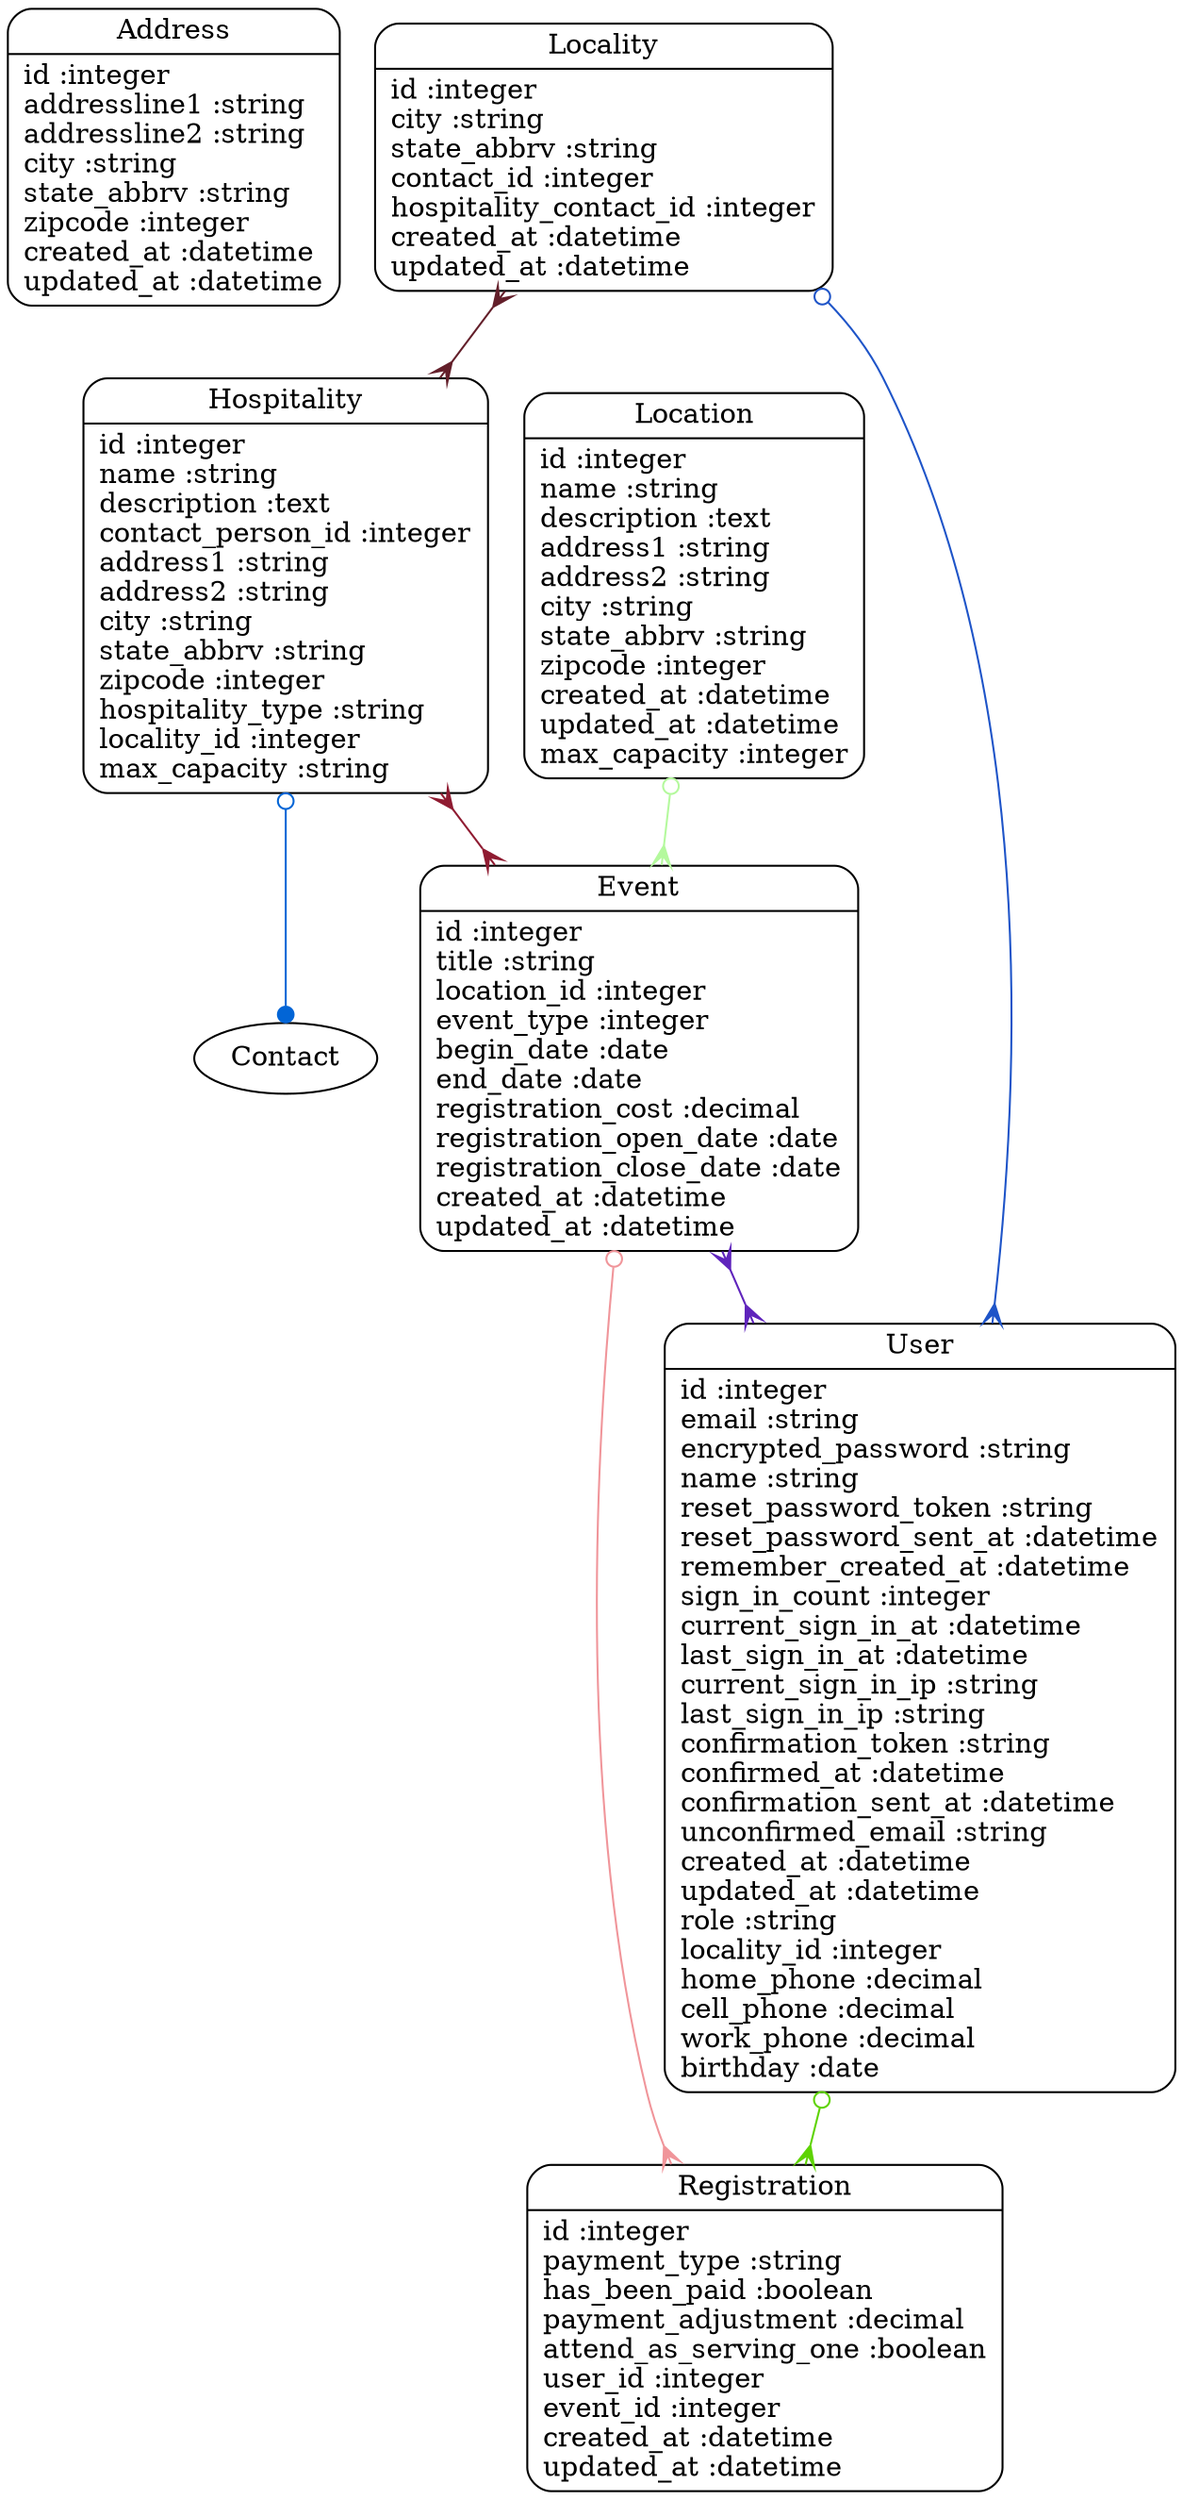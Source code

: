 digraph models_diagram {
	graph[overlap=false, splines=true]
	"Address" [shape=Mrecord, label="{Address|id :integer\laddressline1 :string\laddressline2 :string\lcity :string\lstate_abbrv :string\lzipcode :integer\lcreated_at :datetime\lupdated_at :datetime\l}"]
	"Event" [shape=Mrecord, label="{Event|id :integer\ltitle :string\llocation_id :integer\levent_type :integer\lbegin_date :date\lend_date :date\lregistration_cost :decimal\lregistration_open_date :date\lregistration_close_date :date\lcreated_at :datetime\lupdated_at :datetime\l}"]
	"Hospitality" [shape=Mrecord, label="{Hospitality|id :integer\lname :string\ldescription :text\lcontact_person_id :integer\laddress1 :string\laddress2 :string\lcity :string\lstate_abbrv :string\lzipcode :integer\lhospitality_type :string\llocality_id :integer\lmax_capacity :string\l}"]
	"Locality" [shape=Mrecord, label="{Locality|id :integer\lcity :string\lstate_abbrv :string\lcontact_id :integer\lhospitality_contact_id :integer\lcreated_at :datetime\lupdated_at :datetime\l}"]
	"Location" [shape=Mrecord, label="{Location|id :integer\lname :string\ldescription :text\laddress1 :string\laddress2 :string\lcity :string\lstate_abbrv :string\lzipcode :integer\lcreated_at :datetime\lupdated_at :datetime\lmax_capacity :integer\l}"]
	"Registration" [shape=Mrecord, label="{Registration|id :integer\lpayment_type :string\lhas_been_paid :boolean\lpayment_adjustment :decimal\lattend_as_serving_one :boolean\luser_id :integer\levent_id :integer\lcreated_at :datetime\lupdated_at :datetime\l}"]
	"User" [shape=Mrecord, label="{User|id :integer\lemail :string\lencrypted_password :string\lname :string\lreset_password_token :string\lreset_password_sent_at :datetime\lremember_created_at :datetime\lsign_in_count :integer\lcurrent_sign_in_at :datetime\llast_sign_in_at :datetime\lcurrent_sign_in_ip :string\llast_sign_in_ip :string\lconfirmation_token :string\lconfirmed_at :datetime\lconfirmation_sent_at :datetime\lunconfirmed_email :string\lcreated_at :datetime\lupdated_at :datetime\lrole :string\llocality_id :integer\lhome_phone :decimal\lcell_phone :decimal\lwork_phone :decimal\lbirthday :date\l}"]
	"Event" -> "Registration" [arrowtail=odot, arrowhead=crow, dir=both color="#F0959A"]
	"Event" -> "User" [arrowtail=crow, arrowhead=crow, dir=both color="#5F24BC"]
	"Hospitality" -> "Event" [arrowtail=crow, arrowhead=crow, dir=both color="#8F1B31"]
	"Hospitality" -> "Contact" [arrowtail=odot, arrowhead=dot, dir=both color="#0265D6"]
	"Locality" -> "User" [arrowtail=odot, arrowhead=crow, dir=both color="#1E54C8"]
	"Locality" -> "Hospitality" [arrowtail=crow, arrowhead=crow, dir=both color="#631F2A"]
	"Location" -> "Event" [arrowtail=odot, arrowhead=crow, dir=both color="#B4F99D"]
	"User" -> "Registration" [arrowtail=odot, arrowhead=crow, dir=both color="#5ED303"]
}
